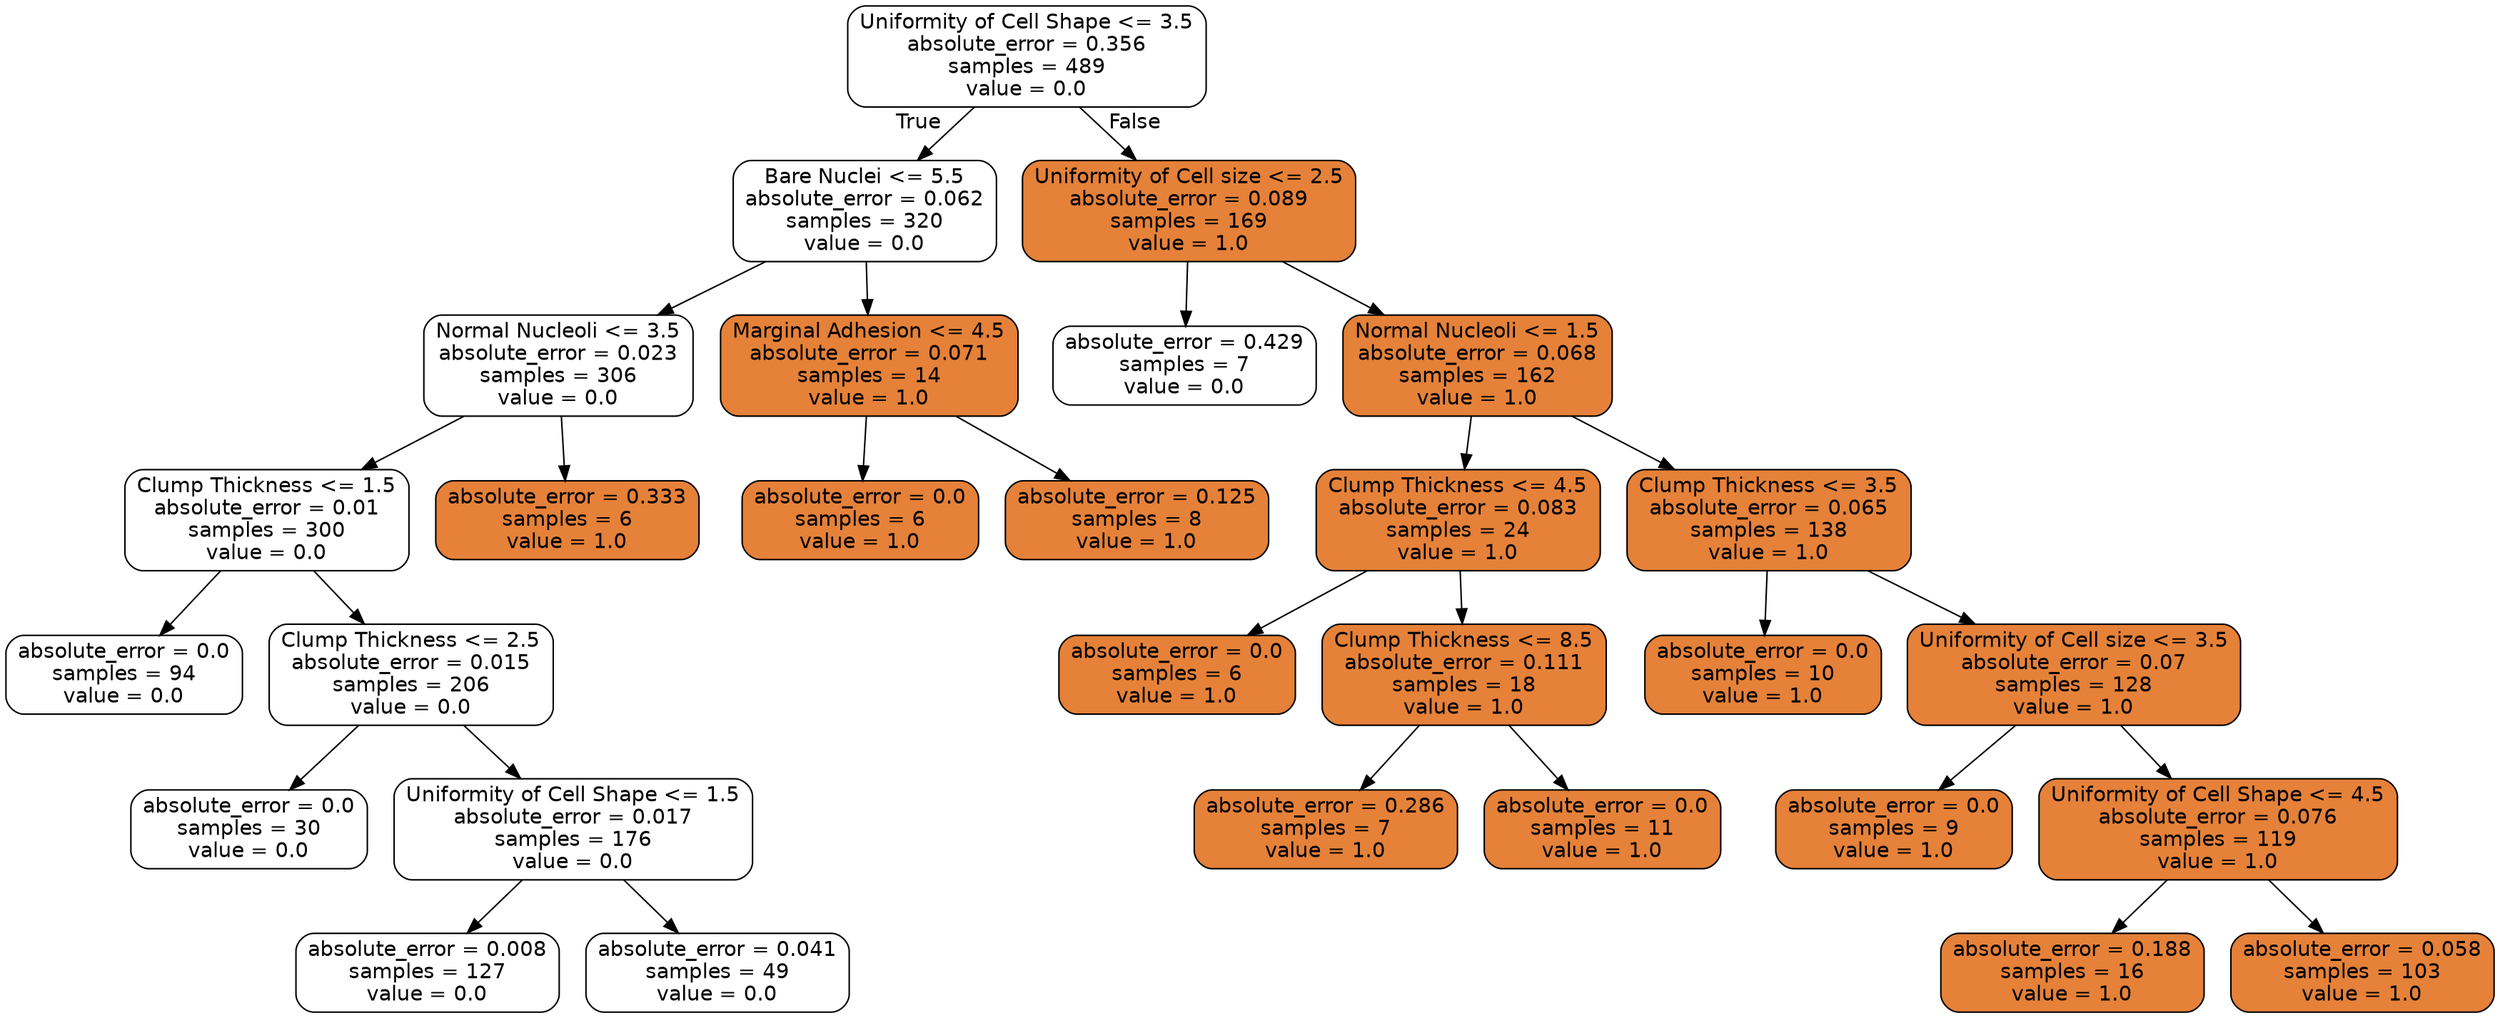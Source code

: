digraph Tree {
node [shape=box, style="filled, rounded", color="black", fontname="helvetica"] ;
edge [fontname="helvetica"] ;
0 [label="Uniformity of Cell Shape <= 3.5\nabsolute_error = 0.356\nsamples = 489\nvalue = 0.0", fillcolor="#ffffff"] ;
1 [label="Bare Nuclei <= 5.5\nabsolute_error = 0.062\nsamples = 320\nvalue = 0.0", fillcolor="#ffffff"] ;
0 -> 1 [labeldistance=2.5, labelangle=45, headlabel="True"] ;
2 [label="Normal Nucleoli <= 3.5\nabsolute_error = 0.023\nsamples = 306\nvalue = 0.0", fillcolor="#ffffff"] ;
1 -> 2 ;
3 [label="Clump Thickness <= 1.5\nabsolute_error = 0.01\nsamples = 300\nvalue = 0.0", fillcolor="#ffffff"] ;
2 -> 3 ;
4 [label="absolute_error = 0.0\nsamples = 94\nvalue = 0.0", fillcolor="#ffffff"] ;
3 -> 4 ;
5 [label="Clump Thickness <= 2.5\nabsolute_error = 0.015\nsamples = 206\nvalue = 0.0", fillcolor="#ffffff"] ;
3 -> 5 ;
6 [label="absolute_error = 0.0\nsamples = 30\nvalue = 0.0", fillcolor="#ffffff"] ;
5 -> 6 ;
7 [label="Uniformity of Cell Shape <= 1.5\nabsolute_error = 0.017\nsamples = 176\nvalue = 0.0", fillcolor="#ffffff"] ;
5 -> 7 ;
8 [label="absolute_error = 0.008\nsamples = 127\nvalue = 0.0", fillcolor="#ffffff"] ;
7 -> 8 ;
9 [label="absolute_error = 0.041\nsamples = 49\nvalue = 0.0", fillcolor="#ffffff"] ;
7 -> 9 ;
10 [label="absolute_error = 0.333\nsamples = 6\nvalue = 1.0", fillcolor="#e58139"] ;
2 -> 10 ;
11 [label="Marginal Adhesion <= 4.5\nabsolute_error = 0.071\nsamples = 14\nvalue = 1.0", fillcolor="#e58139"] ;
1 -> 11 ;
12 [label="absolute_error = 0.0\nsamples = 6\nvalue = 1.0", fillcolor="#e58139"] ;
11 -> 12 ;
13 [label="absolute_error = 0.125\nsamples = 8\nvalue = 1.0", fillcolor="#e58139"] ;
11 -> 13 ;
14 [label="Uniformity of Cell size <= 2.5\nabsolute_error = 0.089\nsamples = 169\nvalue = 1.0", fillcolor="#e58139"] ;
0 -> 14 [labeldistance=2.5, labelangle=-45, headlabel="False"] ;
15 [label="absolute_error = 0.429\nsamples = 7\nvalue = 0.0", fillcolor="#ffffff"] ;
14 -> 15 ;
16 [label="Normal Nucleoli <= 1.5\nabsolute_error = 0.068\nsamples = 162\nvalue = 1.0", fillcolor="#e58139"] ;
14 -> 16 ;
17 [label="Clump Thickness <= 4.5\nabsolute_error = 0.083\nsamples = 24\nvalue = 1.0", fillcolor="#e58139"] ;
16 -> 17 ;
18 [label="absolute_error = 0.0\nsamples = 6\nvalue = 1.0", fillcolor="#e58139"] ;
17 -> 18 ;
19 [label="Clump Thickness <= 8.5\nabsolute_error = 0.111\nsamples = 18\nvalue = 1.0", fillcolor="#e58139"] ;
17 -> 19 ;
20 [label="absolute_error = 0.286\nsamples = 7\nvalue = 1.0", fillcolor="#e58139"] ;
19 -> 20 ;
21 [label="absolute_error = 0.0\nsamples = 11\nvalue = 1.0", fillcolor="#e58139"] ;
19 -> 21 ;
22 [label="Clump Thickness <= 3.5\nabsolute_error = 0.065\nsamples = 138\nvalue = 1.0", fillcolor="#e58139"] ;
16 -> 22 ;
23 [label="absolute_error = 0.0\nsamples = 10\nvalue = 1.0", fillcolor="#e58139"] ;
22 -> 23 ;
24 [label="Uniformity of Cell size <= 3.5\nabsolute_error = 0.07\nsamples = 128\nvalue = 1.0", fillcolor="#e58139"] ;
22 -> 24 ;
25 [label="absolute_error = 0.0\nsamples = 9\nvalue = 1.0", fillcolor="#e58139"] ;
24 -> 25 ;
26 [label="Uniformity of Cell Shape <= 4.5\nabsolute_error = 0.076\nsamples = 119\nvalue = 1.0", fillcolor="#e58139"] ;
24 -> 26 ;
27 [label="absolute_error = 0.188\nsamples = 16\nvalue = 1.0", fillcolor="#e58139"] ;
26 -> 27 ;
28 [label="absolute_error = 0.058\nsamples = 103\nvalue = 1.0", fillcolor="#e58139"] ;
26 -> 28 ;
}